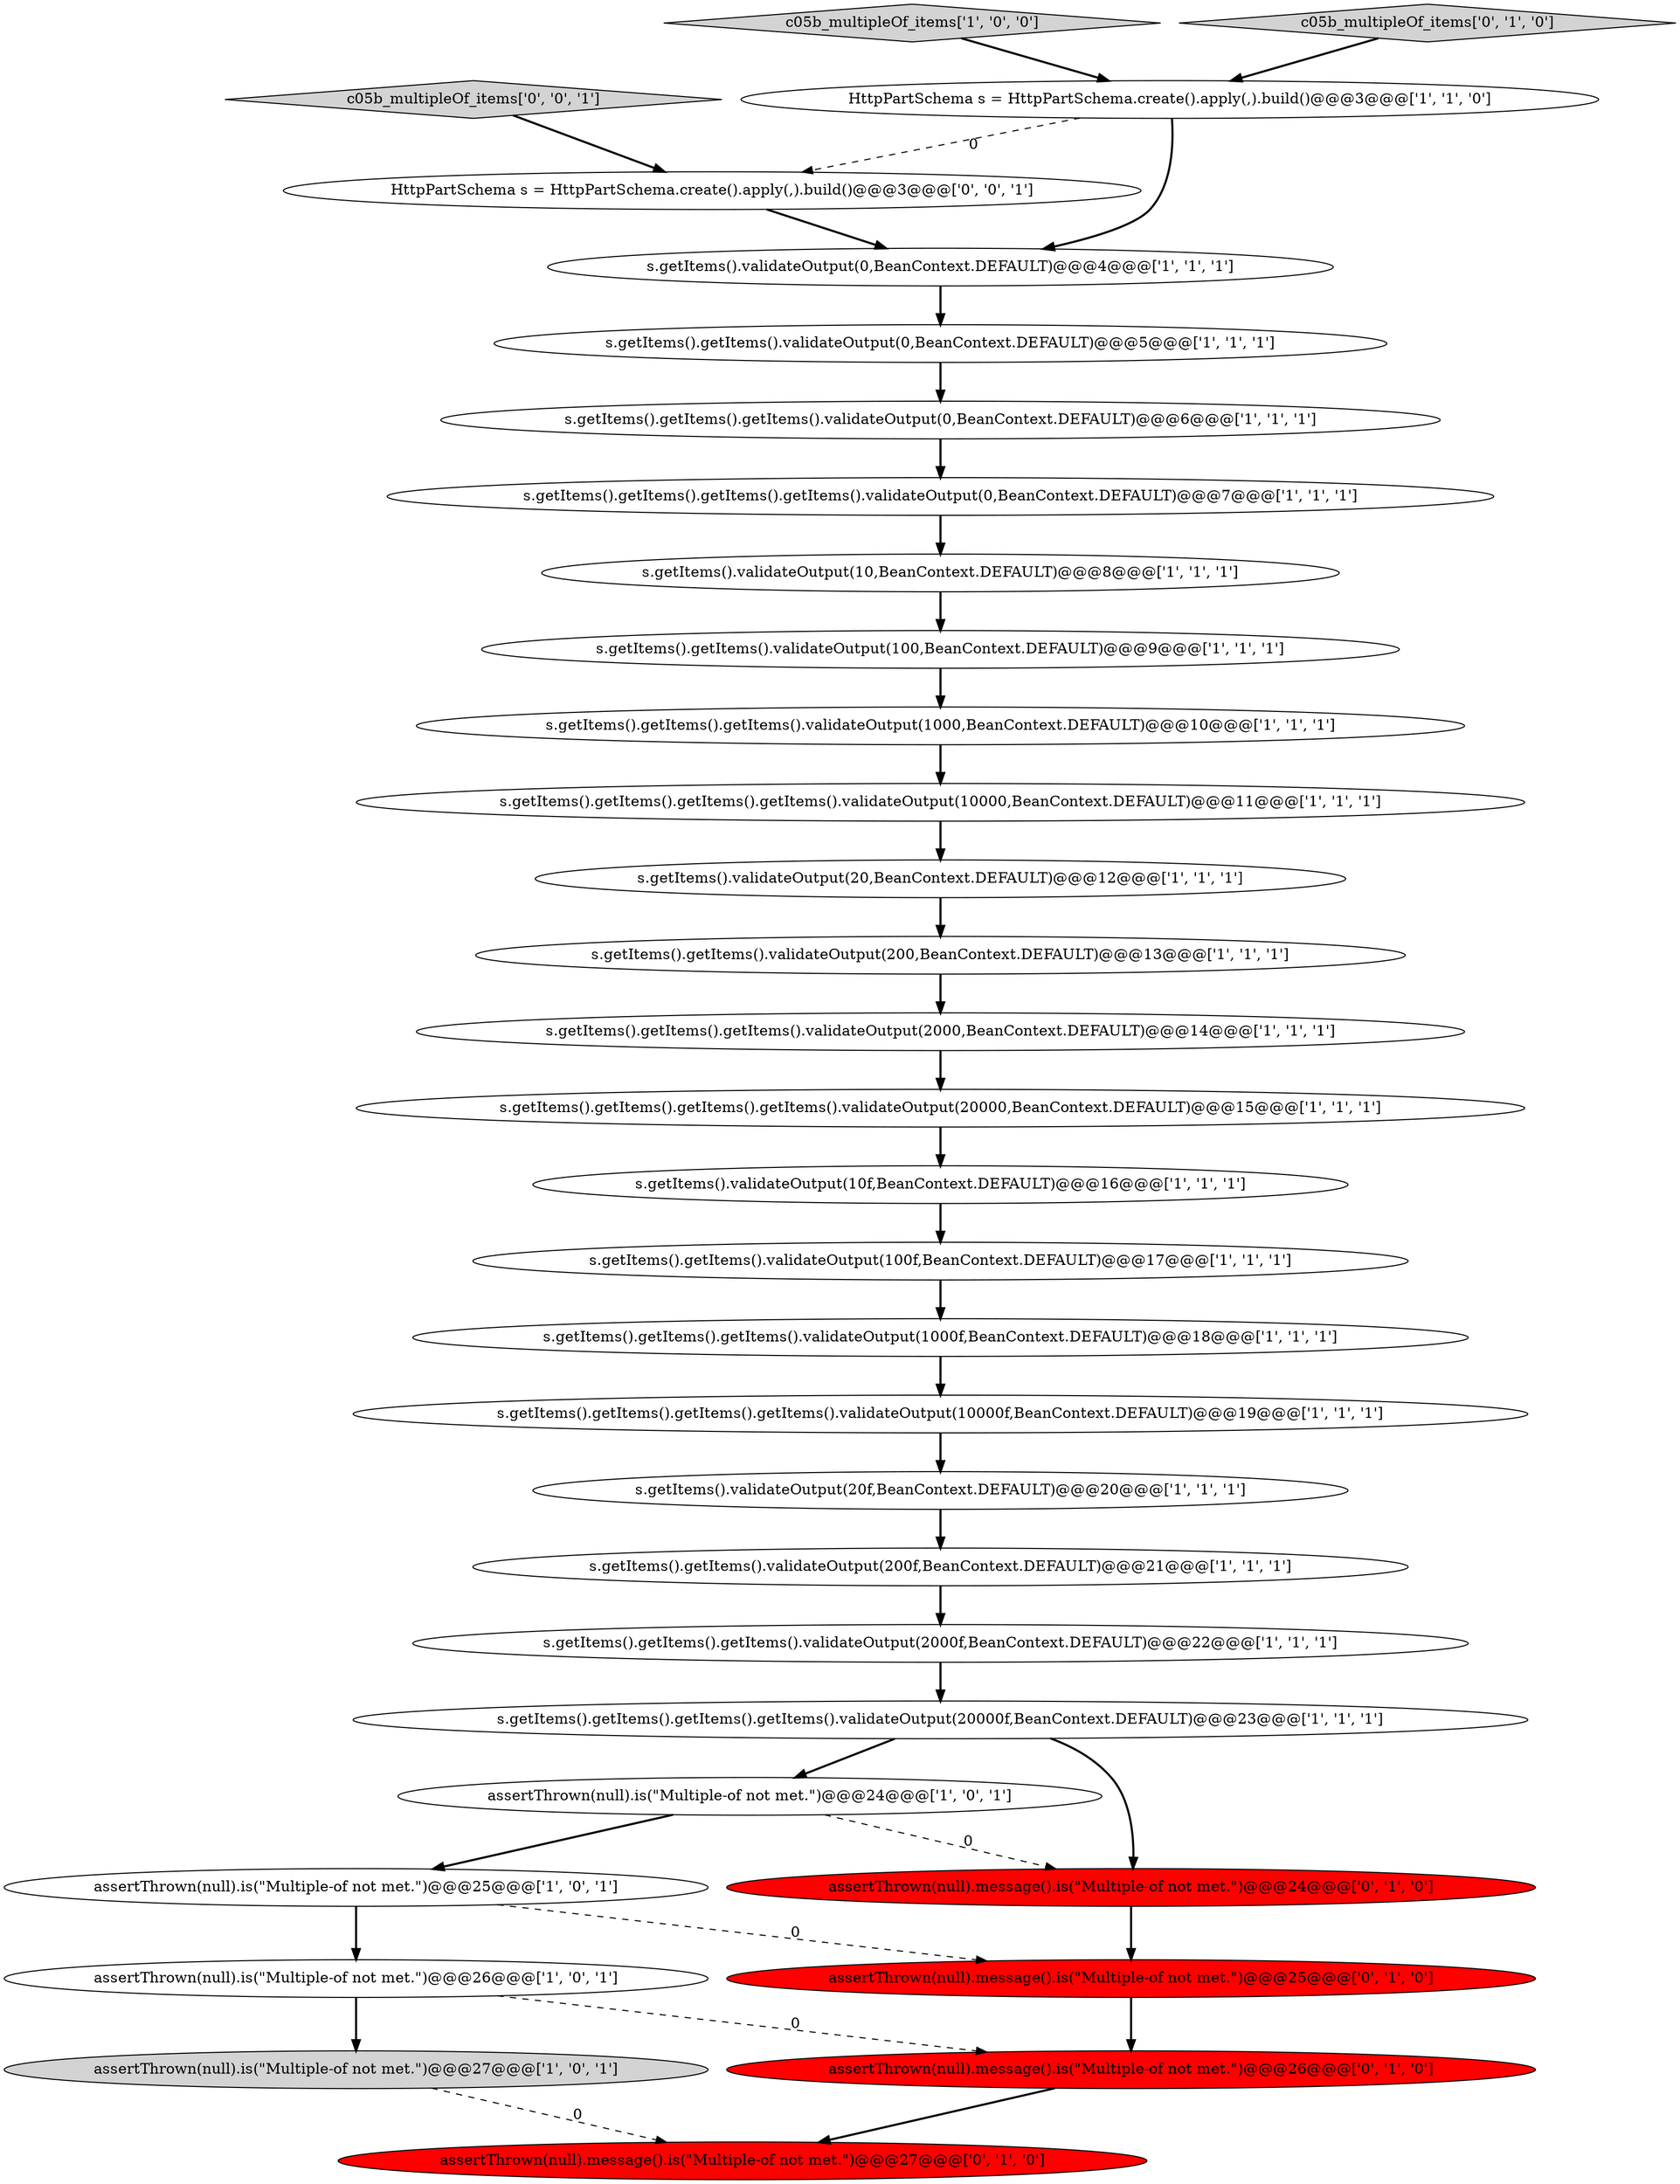 digraph {
25 [style = filled, label = "s.getItems().getItems().getItems().validateOutput(2000,BeanContext.DEFAULT)@@@14@@@['1', '1', '1']", fillcolor = white, shape = ellipse image = "AAA0AAABBB1BBB"];
13 [style = filled, label = "s.getItems().validateOutput(10f,BeanContext.DEFAULT)@@@16@@@['1', '1', '1']", fillcolor = white, shape = ellipse image = "AAA0AAABBB1BBB"];
22 [style = filled, label = "c05b_multipleOf_items['1', '0', '0']", fillcolor = lightgray, shape = diamond image = "AAA0AAABBB1BBB"];
11 [style = filled, label = "s.getItems().getItems().getItems().getItems().validateOutput(20000,BeanContext.DEFAULT)@@@15@@@['1', '1', '1']", fillcolor = white, shape = ellipse image = "AAA0AAABBB1BBB"];
30 [style = filled, label = "assertThrown(null).message().is(\"Multiple-of not met.\")@@@25@@@['0', '1', '0']", fillcolor = red, shape = ellipse image = "AAA1AAABBB2BBB"];
18 [style = filled, label = "s.getItems().getItems().getItems().getItems().validateOutput(0,BeanContext.DEFAULT)@@@7@@@['1', '1', '1']", fillcolor = white, shape = ellipse image = "AAA0AAABBB1BBB"];
12 [style = filled, label = "s.getItems().validateOutput(20,BeanContext.DEFAULT)@@@12@@@['1', '1', '1']", fillcolor = white, shape = ellipse image = "AAA0AAABBB1BBB"];
3 [style = filled, label = "s.getItems().getItems().validateOutput(200,BeanContext.DEFAULT)@@@13@@@['1', '1', '1']", fillcolor = white, shape = ellipse image = "AAA0AAABBB1BBB"];
9 [style = filled, label = "s.getItems().getItems().validateOutput(200f,BeanContext.DEFAULT)@@@21@@@['1', '1', '1']", fillcolor = white, shape = ellipse image = "AAA0AAABBB1BBB"];
10 [style = filled, label = "assertThrown(null).is(\"Multiple-of not met.\")@@@26@@@['1', '0', '1']", fillcolor = white, shape = ellipse image = "AAA0AAABBB1BBB"];
5 [style = filled, label = "s.getItems().getItems().getItems().validateOutput(1000f,BeanContext.DEFAULT)@@@18@@@['1', '1', '1']", fillcolor = white, shape = ellipse image = "AAA0AAABBB1BBB"];
0 [style = filled, label = "s.getItems().getItems().validateOutput(100,BeanContext.DEFAULT)@@@9@@@['1', '1', '1']", fillcolor = white, shape = ellipse image = "AAA0AAABBB1BBB"];
23 [style = filled, label = "assertThrown(null).is(\"Multiple-of not met.\")@@@24@@@['1', '0', '1']", fillcolor = white, shape = ellipse image = "AAA0AAABBB1BBB"];
32 [style = filled, label = "HttpPartSchema s = HttpPartSchema.create().apply(,).build()@@@3@@@['0', '0', '1']", fillcolor = white, shape = ellipse image = "AAA0AAABBB3BBB"];
17 [style = filled, label = "s.getItems().getItems().validateOutput(100f,BeanContext.DEFAULT)@@@17@@@['1', '1', '1']", fillcolor = white, shape = ellipse image = "AAA0AAABBB1BBB"];
19 [style = filled, label = "s.getItems().getItems().validateOutput(0,BeanContext.DEFAULT)@@@5@@@['1', '1', '1']", fillcolor = white, shape = ellipse image = "AAA0AAABBB1BBB"];
20 [style = filled, label = "s.getItems().getItems().getItems().getItems().validateOutput(10000,BeanContext.DEFAULT)@@@11@@@['1', '1', '1']", fillcolor = white, shape = ellipse image = "AAA0AAABBB1BBB"];
31 [style = filled, label = "c05b_multipleOf_items['0', '0', '1']", fillcolor = lightgray, shape = diamond image = "AAA0AAABBB3BBB"];
28 [style = filled, label = "assertThrown(null).message().is(\"Multiple-of not met.\")@@@26@@@['0', '1', '0']", fillcolor = red, shape = ellipse image = "AAA1AAABBB2BBB"];
24 [style = filled, label = "s.getItems().getItems().getItems().getItems().validateOutput(20000f,BeanContext.DEFAULT)@@@23@@@['1', '1', '1']", fillcolor = white, shape = ellipse image = "AAA0AAABBB1BBB"];
15 [style = filled, label = "s.getItems().validateOutput(0,BeanContext.DEFAULT)@@@4@@@['1', '1', '1']", fillcolor = white, shape = ellipse image = "AAA0AAABBB1BBB"];
6 [style = filled, label = "s.getItems().getItems().getItems().validateOutput(2000f,BeanContext.DEFAULT)@@@22@@@['1', '1', '1']", fillcolor = white, shape = ellipse image = "AAA0AAABBB1BBB"];
27 [style = filled, label = "assertThrown(null).message().is(\"Multiple-of not met.\")@@@27@@@['0', '1', '0']", fillcolor = red, shape = ellipse image = "AAA1AAABBB2BBB"];
16 [style = filled, label = "assertThrown(null).is(\"Multiple-of not met.\")@@@27@@@['1', '0', '1']", fillcolor = lightgray, shape = ellipse image = "AAA0AAABBB1BBB"];
4 [style = filled, label = "s.getItems().getItems().getItems().validateOutput(0,BeanContext.DEFAULT)@@@6@@@['1', '1', '1']", fillcolor = white, shape = ellipse image = "AAA0AAABBB1BBB"];
2 [style = filled, label = "HttpPartSchema s = HttpPartSchema.create().apply(,).build()@@@3@@@['1', '1', '0']", fillcolor = white, shape = ellipse image = "AAA0AAABBB1BBB"];
21 [style = filled, label = "s.getItems().validateOutput(10,BeanContext.DEFAULT)@@@8@@@['1', '1', '1']", fillcolor = white, shape = ellipse image = "AAA0AAABBB1BBB"];
1 [style = filled, label = "assertThrown(null).is(\"Multiple-of not met.\")@@@25@@@['1', '0', '1']", fillcolor = white, shape = ellipse image = "AAA0AAABBB1BBB"];
8 [style = filled, label = "s.getItems().getItems().getItems().validateOutput(1000,BeanContext.DEFAULT)@@@10@@@['1', '1', '1']", fillcolor = white, shape = ellipse image = "AAA0AAABBB1BBB"];
14 [style = filled, label = "s.getItems().validateOutput(20f,BeanContext.DEFAULT)@@@20@@@['1', '1', '1']", fillcolor = white, shape = ellipse image = "AAA0AAABBB1BBB"];
7 [style = filled, label = "s.getItems().getItems().getItems().getItems().validateOutput(10000f,BeanContext.DEFAULT)@@@19@@@['1', '1', '1']", fillcolor = white, shape = ellipse image = "AAA0AAABBB1BBB"];
29 [style = filled, label = "c05b_multipleOf_items['0', '1', '0']", fillcolor = lightgray, shape = diamond image = "AAA0AAABBB2BBB"];
26 [style = filled, label = "assertThrown(null).message().is(\"Multiple-of not met.\")@@@24@@@['0', '1', '0']", fillcolor = red, shape = ellipse image = "AAA1AAABBB2BBB"];
17->5 [style = bold, label=""];
22->2 [style = bold, label=""];
21->0 [style = bold, label=""];
16->27 [style = dashed, label="0"];
3->25 [style = bold, label=""];
1->30 [style = dashed, label="0"];
31->32 [style = bold, label=""];
2->32 [style = dashed, label="0"];
10->28 [style = dashed, label="0"];
6->24 [style = bold, label=""];
4->18 [style = bold, label=""];
23->26 [style = dashed, label="0"];
15->19 [style = bold, label=""];
9->6 [style = bold, label=""];
26->30 [style = bold, label=""];
7->14 [style = bold, label=""];
24->26 [style = bold, label=""];
13->17 [style = bold, label=""];
29->2 [style = bold, label=""];
30->28 [style = bold, label=""];
8->20 [style = bold, label=""];
10->16 [style = bold, label=""];
25->11 [style = bold, label=""];
11->13 [style = bold, label=""];
2->15 [style = bold, label=""];
20->12 [style = bold, label=""];
0->8 [style = bold, label=""];
32->15 [style = bold, label=""];
23->1 [style = bold, label=""];
5->7 [style = bold, label=""];
14->9 [style = bold, label=""];
12->3 [style = bold, label=""];
19->4 [style = bold, label=""];
28->27 [style = bold, label=""];
18->21 [style = bold, label=""];
1->10 [style = bold, label=""];
24->23 [style = bold, label=""];
}

